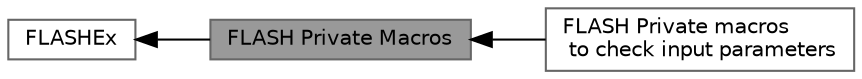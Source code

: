 digraph "FLASH Private Macros"
{
 // LATEX_PDF_SIZE
  bgcolor="transparent";
  edge [fontname=Helvetica,fontsize=10,labelfontname=Helvetica,labelfontsize=10];
  node [fontname=Helvetica,fontsize=10,shape=box,height=0.2,width=0.4];
  rankdir=LR;
  Node2 [id="Node000002",label="FLASHEx",height=0.2,width=0.4,color="grey40", fillcolor="white", style="filled",URL="$group__FLASHEx.html",tooltip="FLASH HAL Extension module driver."];
  Node3 [id="Node000003",label="FLASH Private macros\l to check input parameters",height=0.2,width=0.4,color="grey40", fillcolor="white", style="filled",URL="$group__FLASHEx__IS__FLASH__Definitions.html",tooltip=" "];
  Node1 [id="Node000001",label="FLASH Private Macros",height=0.2,width=0.4,color="gray40", fillcolor="grey60", style="filled", fontcolor="black",tooltip=" "];
  Node2->Node1 [shape=plaintext, dir="back", style="solid"];
  Node1->Node3 [shape=plaintext, dir="back", style="solid"];
}
